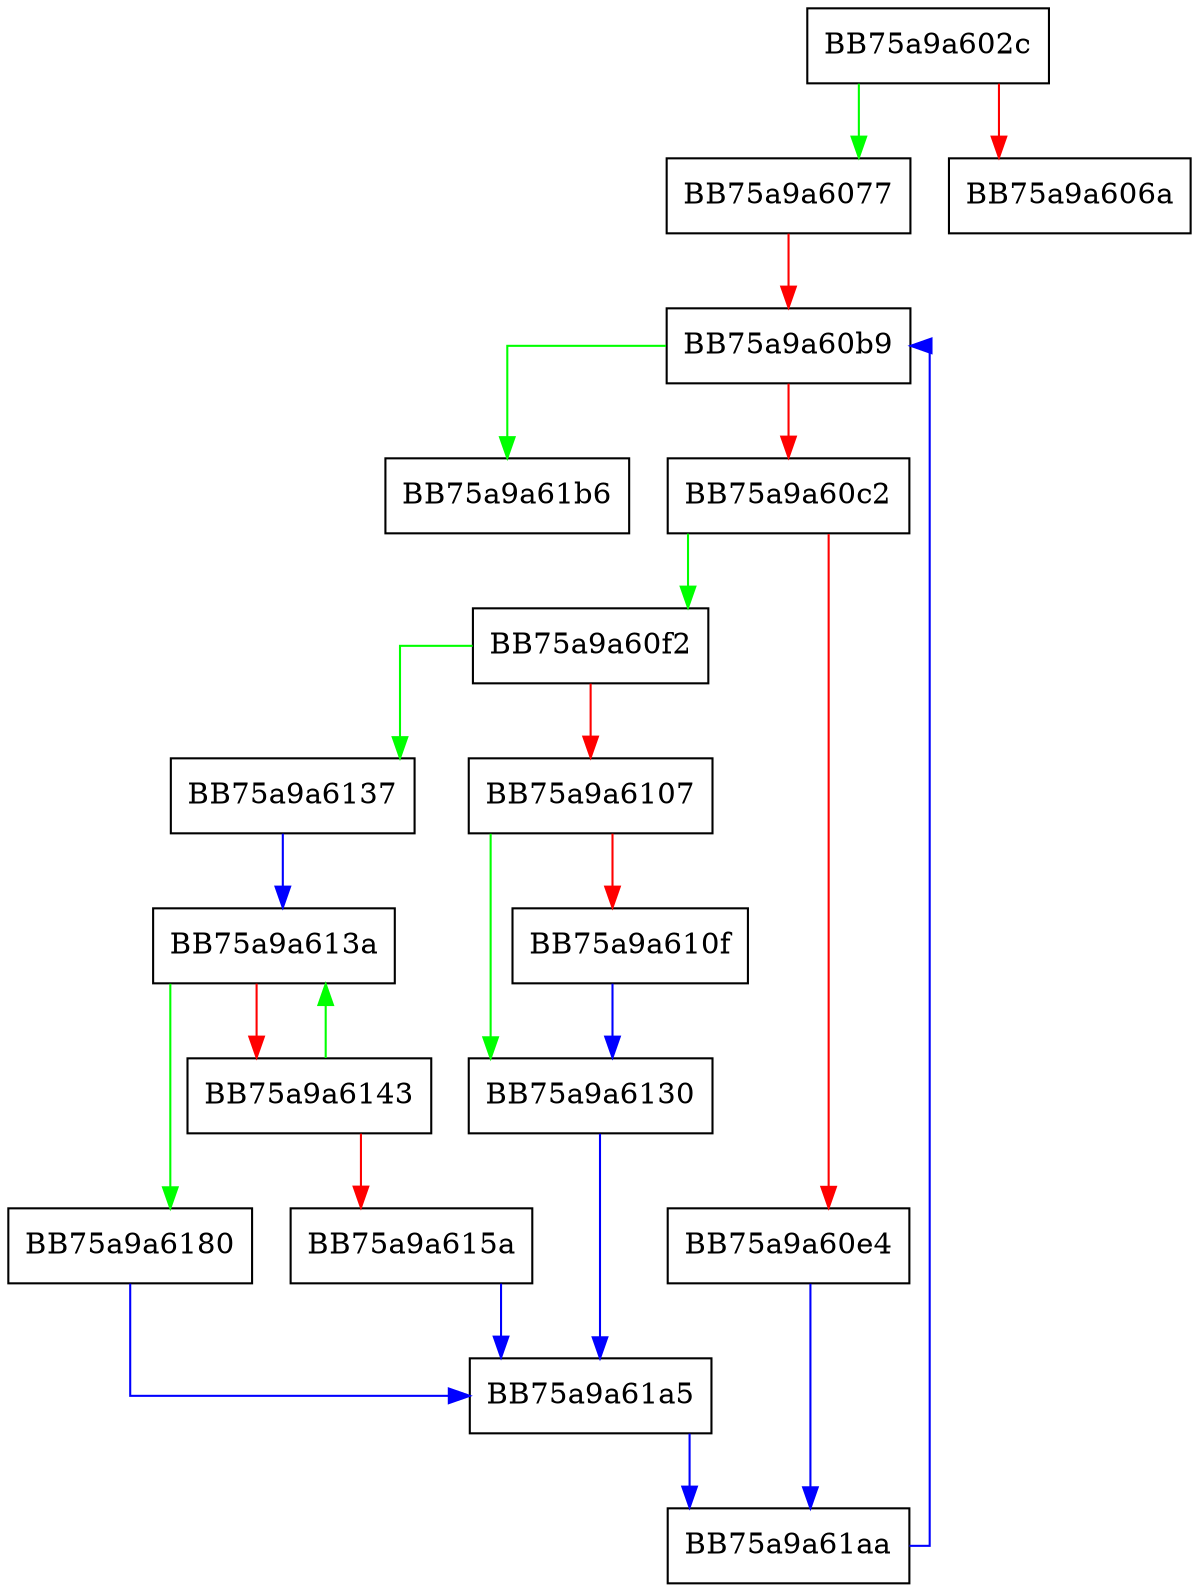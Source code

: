 digraph _Forced_rehash {
  node [shape="box"];
  graph [splines=ortho];
  BB75a9a602c -> BB75a9a6077 [color="green"];
  BB75a9a602c -> BB75a9a606a [color="red"];
  BB75a9a6077 -> BB75a9a60b9 [color="red"];
  BB75a9a60b9 -> BB75a9a61b6 [color="green"];
  BB75a9a60b9 -> BB75a9a60c2 [color="red"];
  BB75a9a60c2 -> BB75a9a60f2 [color="green"];
  BB75a9a60c2 -> BB75a9a60e4 [color="red"];
  BB75a9a60e4 -> BB75a9a61aa [color="blue"];
  BB75a9a60f2 -> BB75a9a6137 [color="green"];
  BB75a9a60f2 -> BB75a9a6107 [color="red"];
  BB75a9a6107 -> BB75a9a6130 [color="green"];
  BB75a9a6107 -> BB75a9a610f [color="red"];
  BB75a9a610f -> BB75a9a6130 [color="blue"];
  BB75a9a6130 -> BB75a9a61a5 [color="blue"];
  BB75a9a6137 -> BB75a9a613a [color="blue"];
  BB75a9a613a -> BB75a9a6180 [color="green"];
  BB75a9a613a -> BB75a9a6143 [color="red"];
  BB75a9a6143 -> BB75a9a613a [color="green"];
  BB75a9a6143 -> BB75a9a615a [color="red"];
  BB75a9a615a -> BB75a9a61a5 [color="blue"];
  BB75a9a6180 -> BB75a9a61a5 [color="blue"];
  BB75a9a61a5 -> BB75a9a61aa [color="blue"];
  BB75a9a61aa -> BB75a9a60b9 [color="blue"];
}